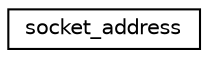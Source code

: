 digraph "Graphical Class Hierarchy"
{
  edge [fontname="Helvetica",fontsize="10",labelfontname="Helvetica",labelfontsize="10"];
  node [fontname="Helvetica",fontsize="10",shape=record];
  rankdir="LR";
  Node1 [label="socket_address",height=0.2,width=0.4,color="black", fillcolor="white", style="filled",URL="$unionsocket__address.html"];
}
